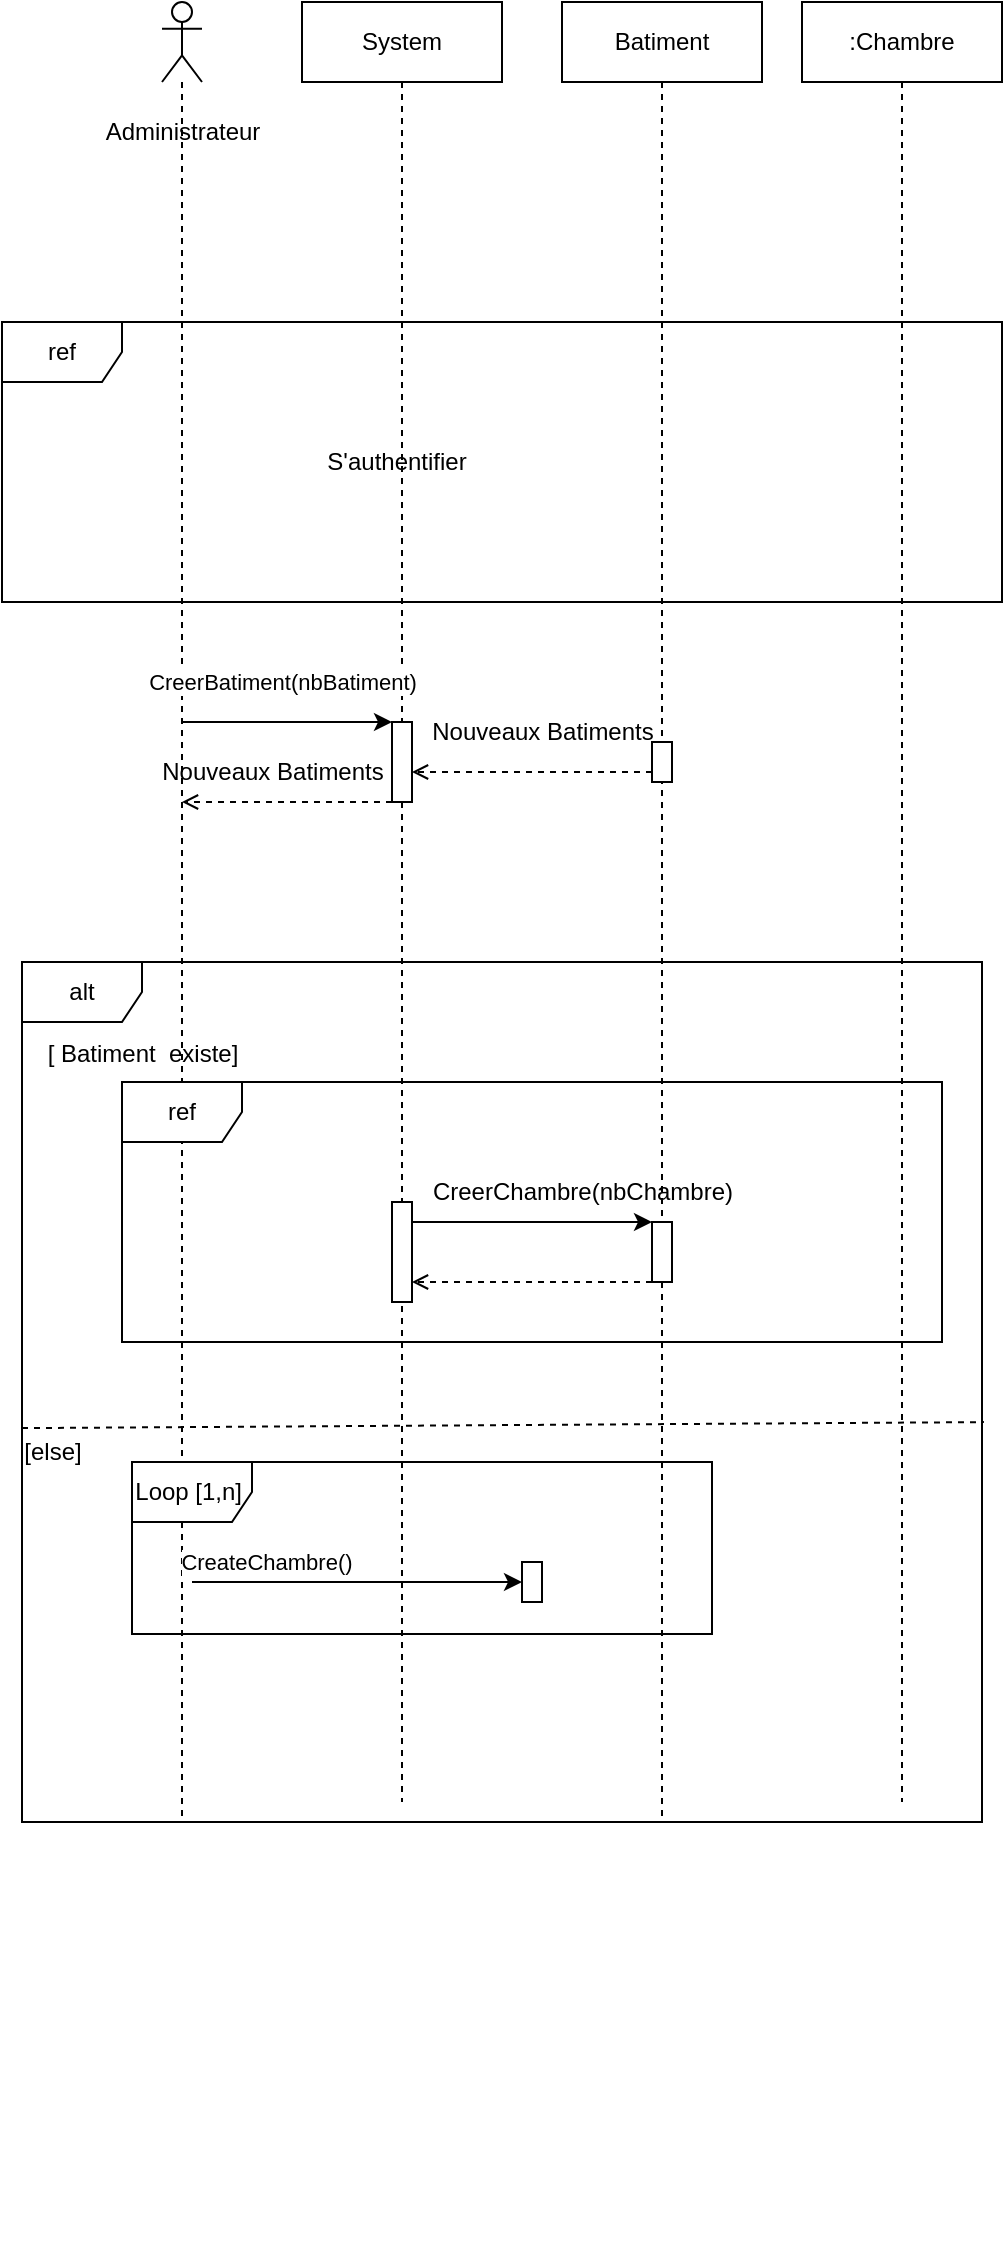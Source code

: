 <mxfile version="22.1.16" type="device">
  <diagram name="Page-1" id="Fyrgxv0nk-l1DCbMYt2q">
    <mxGraphModel dx="880" dy="524" grid="1" gridSize="10" guides="1" tooltips="1" connect="1" arrows="1" fold="1" page="1" pageScale="1" pageWidth="3300" pageHeight="2339" math="0" shadow="0">
      <root>
        <mxCell id="0" />
        <mxCell id="1" parent="0" />
        <mxCell id="cv6zOPHvLQuybEl5Lz7Z-27" value="" style="group" parent="1" vertex="1" connectable="0">
          <mxGeometry x="150" y="60" width="140" height="910" as="geometry" />
        </mxCell>
        <mxCell id="cv6zOPHvLQuybEl5Lz7Z-11" value="" style="shape=umlLifeline;perimeter=lifelinePerimeter;whiteSpace=wrap;html=1;container=1;dropTarget=0;collapsible=0;recursiveResize=0;outlineConnect=0;portConstraint=eastwest;newEdgeStyle={&quot;curved&quot;:0,&quot;rounded&quot;:0};participant=umlActor;" parent="cv6zOPHvLQuybEl5Lz7Z-27" vertex="1">
          <mxGeometry x="40" width="20" height="910.0" as="geometry" />
        </mxCell>
        <mxCell id="cv6zOPHvLQuybEl5Lz7Z-13" value="Administrateur" style="text;html=1;align=center;verticalAlign=middle;resizable=0;points=[];autosize=1;strokeColor=none;fillColor=none;" parent="cv6zOPHvLQuybEl5Lz7Z-27" vertex="1">
          <mxGeometry y="49.999" width="100" height="30" as="geometry" />
        </mxCell>
        <mxCell id="cv6zOPHvLQuybEl5Lz7Z-19" value="" style="group" parent="1" vertex="1" connectable="0">
          <mxGeometry x="110" y="220" width="500" height="960" as="geometry" />
        </mxCell>
        <mxCell id="cv6zOPHvLQuybEl5Lz7Z-10" value="ref" style="shape=umlFrame;whiteSpace=wrap;html=1;pointerEvents=0;" parent="cv6zOPHvLQuybEl5Lz7Z-19" vertex="1">
          <mxGeometry width="500" height="140" as="geometry" />
        </mxCell>
        <mxCell id="cv6zOPHvLQuybEl5Lz7Z-3" value="Batiment" style="shape=umlLifeline;perimeter=lifelinePerimeter;whiteSpace=wrap;html=1;container=1;dropTarget=0;collapsible=0;recursiveResize=0;outlineConnect=0;portConstraint=eastwest;newEdgeStyle={&quot;curved&quot;:0,&quot;rounded&quot;:0};" parent="cv6zOPHvLQuybEl5Lz7Z-19" vertex="1">
          <mxGeometry x="280" y="-160" width="100" height="910" as="geometry" />
        </mxCell>
        <mxCell id="cv6zOPHvLQuybEl5Lz7Z-34" value="" style="group;strokeColor=none;dashed=1;" parent="cv6zOPHvLQuybEl5Lz7Z-19" vertex="1" connectable="0">
          <mxGeometry x="10" y="320" width="480" height="640" as="geometry" />
        </mxCell>
        <mxCell id="cv6zOPHvLQuybEl5Lz7Z-35" value="alt" style="shape=umlFrame;whiteSpace=wrap;html=1;pointerEvents=0;" parent="cv6zOPHvLQuybEl5Lz7Z-34" vertex="1">
          <mxGeometry width="480" height="430" as="geometry" />
        </mxCell>
        <mxCell id="cv6zOPHvLQuybEl5Lz7Z-43" value="" style="endArrow=none;dashed=1;html=1;rounded=0;entryX=1.002;entryY=0.535;entryDx=0;entryDy=0;entryPerimeter=0;exitX=0;exitY=0.542;exitDx=0;exitDy=0;exitPerimeter=0;" parent="cv6zOPHvLQuybEl5Lz7Z-34" source="cv6zOPHvLQuybEl5Lz7Z-35" target="cv6zOPHvLQuybEl5Lz7Z-35" edge="1">
          <mxGeometry width="50" height="50" relative="1" as="geometry">
            <mxPoint x="30" y="280" as="sourcePoint" />
            <mxPoint x="80" y="230" as="targetPoint" />
          </mxGeometry>
        </mxCell>
        <mxCell id="cv6zOPHvLQuybEl5Lz7Z-44" value="[else]" style="text;html=1;align=center;verticalAlign=middle;resizable=0;points=[];autosize=1;strokeColor=none;fillColor=none;" parent="cv6zOPHvLQuybEl5Lz7Z-34" vertex="1">
          <mxGeometry x="-10" y="230" width="50" height="30" as="geometry" />
        </mxCell>
        <mxCell id="cv6zOPHvLQuybEl5Lz7Z-52" style="rounded=0;orthogonalLoop=1;jettySize=auto;html=1;" parent="cv6zOPHvLQuybEl5Lz7Z-34" edge="1">
          <mxGeometry relative="1" as="geometry">
            <mxPoint x="85" y="310" as="sourcePoint" />
            <mxPoint x="250" y="310" as="targetPoint" />
          </mxGeometry>
        </mxCell>
        <mxCell id="cv6zOPHvLQuybEl5Lz7Z-53" value="CreateChambre()" style="edgeLabel;html=1;align=center;verticalAlign=middle;resizable=0;points=[];" parent="cv6zOPHvLQuybEl5Lz7Z-52" vertex="1" connectable="0">
          <mxGeometry x="-0.139" relative="1" as="geometry">
            <mxPoint x="-34" y="-10" as="offset" />
          </mxGeometry>
        </mxCell>
        <mxCell id="cv6zOPHvLQuybEl5Lz7Z-45" value="" style="html=1;points=[[0,0,0,0,5],[0,1,0,0,-5],[1,0,0,0,5],[1,1,0,0,-5]];perimeter=orthogonalPerimeter;outlineConnect=0;targetShapes=umlLifeline;portConstraint=eastwest;newEdgeStyle={&quot;curved&quot;:0,&quot;rounded&quot;:0};" parent="cv6zOPHvLQuybEl5Lz7Z-34" vertex="1">
          <mxGeometry x="250" y="300" width="10" height="20" as="geometry" />
        </mxCell>
        <mxCell id="cv6zOPHvLQuybEl5Lz7Z-54" value="Loop [1,n]&amp;nbsp;" style="shape=umlFrame;whiteSpace=wrap;html=1;pointerEvents=0;" parent="cv6zOPHvLQuybEl5Lz7Z-34" vertex="1">
          <mxGeometry x="55" y="250" width="290" height="85.96" as="geometry" />
        </mxCell>
        <mxCell id="cv6zOPHvLQuybEl5Lz7Z-42" value="[ Batiment&amp;nbsp; existe]" style="text;html=1;align=center;verticalAlign=middle;resizable=0;points=[];autosize=1;strokeColor=none;fillColor=none;" parent="cv6zOPHvLQuybEl5Lz7Z-34" vertex="1">
          <mxGeometry y="31.28" width="120" height="30" as="geometry" />
        </mxCell>
        <mxCell id="cv6zOPHvLQuybEl5Lz7Z-39" value="ref" style="shape=umlFrame;whiteSpace=wrap;html=1;pointerEvents=0;" parent="cv6zOPHvLQuybEl5Lz7Z-34" vertex="1">
          <mxGeometry x="50" y="60" width="410" height="130" as="geometry" />
        </mxCell>
        <mxCell id="_Adzx_kN28MKSGZ3DlKm-1" value="System" style="shape=umlLifeline;perimeter=lifelinePerimeter;whiteSpace=wrap;html=1;container=1;dropTarget=0;collapsible=0;recursiveResize=0;outlineConnect=0;portConstraint=eastwest;newEdgeStyle={&quot;curved&quot;:0,&quot;rounded&quot;:0};" vertex="1" parent="cv6zOPHvLQuybEl5Lz7Z-34">
          <mxGeometry x="140" y="-480" width="100" height="900" as="geometry" />
        </mxCell>
        <mxCell id="_Adzx_kN28MKSGZ3DlKm-13" value="" style="html=1;points=[[0,0,0,0,5],[0,1,0,0,-5],[1,0,0,0,5],[1,1,0,0,-5]];perimeter=orthogonalPerimeter;outlineConnect=0;targetShapes=umlLifeline;portConstraint=eastwest;newEdgeStyle={&quot;curved&quot;:0,&quot;rounded&quot;:0};" vertex="1" parent="_Adzx_kN28MKSGZ3DlKm-1">
          <mxGeometry x="45" y="360" width="10" height="40" as="geometry" />
        </mxCell>
        <mxCell id="_Adzx_kN28MKSGZ3DlKm-28" style="edgeStyle=orthogonalEdgeStyle;rounded=0;orthogonalLoop=1;jettySize=auto;html=1;curved=0;" edge="1" parent="cv6zOPHvLQuybEl5Lz7Z-34" source="_Adzx_kN28MKSGZ3DlKm-25" target="_Adzx_kN28MKSGZ3DlKm-27">
          <mxGeometry relative="1" as="geometry">
            <Array as="points">
              <mxPoint x="260" y="130" />
              <mxPoint x="260" y="130" />
            </Array>
          </mxGeometry>
        </mxCell>
        <mxCell id="_Adzx_kN28MKSGZ3DlKm-25" value="" style="html=1;points=[[0,0,0,0,5],[0,1,0,0,-5],[1,0,0,0,5],[1,1,0,0,-5]];perimeter=orthogonalPerimeter;outlineConnect=0;targetShapes=umlLifeline;portConstraint=eastwest;newEdgeStyle={&quot;curved&quot;:0,&quot;rounded&quot;:0};" vertex="1" parent="cv6zOPHvLQuybEl5Lz7Z-34">
          <mxGeometry x="185" y="120" width="10" height="50" as="geometry" />
        </mxCell>
        <mxCell id="_Adzx_kN28MKSGZ3DlKm-29" style="edgeStyle=orthogonalEdgeStyle;rounded=0;orthogonalLoop=1;jettySize=auto;html=1;curved=0;dashed=1;endArrow=open;endFill=0;" edge="1" parent="cv6zOPHvLQuybEl5Lz7Z-34" source="_Adzx_kN28MKSGZ3DlKm-27" target="_Adzx_kN28MKSGZ3DlKm-25">
          <mxGeometry relative="1" as="geometry">
            <Array as="points">
              <mxPoint x="260" y="160" />
              <mxPoint x="260" y="160" />
            </Array>
          </mxGeometry>
        </mxCell>
        <mxCell id="_Adzx_kN28MKSGZ3DlKm-27" value="" style="html=1;points=[[0,0,0,0,5],[0,1,0,0,-5],[1,0,0,0,5],[1,1,0,0,-5]];perimeter=orthogonalPerimeter;outlineConnect=0;targetShapes=umlLifeline;portConstraint=eastwest;newEdgeStyle={&quot;curved&quot;:0,&quot;rounded&quot;:0};" vertex="1" parent="cv6zOPHvLQuybEl5Lz7Z-34">
          <mxGeometry x="315" y="130" width="10" height="30" as="geometry" />
        </mxCell>
        <mxCell id="_Adzx_kN28MKSGZ3DlKm-30" value="CreerChambre(nbChambre)" style="text;html=1;align=center;verticalAlign=middle;resizable=0;points=[];autosize=1;strokeColor=none;fillColor=none;" vertex="1" parent="cv6zOPHvLQuybEl5Lz7Z-34">
          <mxGeometry x="195" y="100" width="170" height="30" as="geometry" />
        </mxCell>
        <mxCell id="cv6zOPHvLQuybEl5Lz7Z-12" value="S&#39;authentifier" style="text;html=1;align=center;verticalAlign=middle;resizable=0;points=[];autosize=1;strokeColor=none;fillColor=none;" parent="cv6zOPHvLQuybEl5Lz7Z-19" vertex="1">
          <mxGeometry x="152.292" y="55" width="90" height="30" as="geometry" />
        </mxCell>
        <mxCell id="cv6zOPHvLQuybEl5Lz7Z-31" value="" style="html=1;points=[[0,0,0,0,5],[0,1,0,0,-5],[1,0,0,0,5],[1,1,0,0,-5]];perimeter=orthogonalPerimeter;outlineConnect=0;targetShapes=umlLifeline;portConstraint=eastwest;newEdgeStyle={&quot;curved&quot;:0,&quot;rounded&quot;:0};" parent="cv6zOPHvLQuybEl5Lz7Z-19" vertex="1">
          <mxGeometry x="325" y="210" width="10" height="20" as="geometry" />
        </mxCell>
        <mxCell id="_Adzx_kN28MKSGZ3DlKm-19" value="Nouveaux Batiments" style="text;html=1;align=center;verticalAlign=middle;resizable=0;points=[];autosize=1;strokeColor=none;fillColor=none;" vertex="1" parent="cv6zOPHvLQuybEl5Lz7Z-19">
          <mxGeometry x="205" y="190" width="130" height="30" as="geometry" />
        </mxCell>
        <mxCell id="_Adzx_kN28MKSGZ3DlKm-21" value="Nouveaux Batiments" style="text;html=1;align=center;verticalAlign=middle;resizable=0;points=[];autosize=1;strokeColor=none;fillColor=none;" vertex="1" parent="cv6zOPHvLQuybEl5Lz7Z-19">
          <mxGeometry x="70" y="210" width="130" height="30" as="geometry" />
        </mxCell>
        <mxCell id="_Adzx_kN28MKSGZ3DlKm-18" style="rounded=0;orthogonalLoop=1;jettySize=auto;html=1;exitX=0;exitY=1;exitDx=0;exitDy=-5;exitPerimeter=0;dashed=1;endArrow=open;endFill=0;" edge="1" parent="cv6zOPHvLQuybEl5Lz7Z-19" source="cv6zOPHvLQuybEl5Lz7Z-31" target="_Adzx_kN28MKSGZ3DlKm-13">
          <mxGeometry relative="1" as="geometry" />
        </mxCell>
        <mxCell id="_Adzx_kN28MKSGZ3DlKm-14" style="rounded=0;orthogonalLoop=1;jettySize=auto;html=1;endArrow=classic;endFill=1;" edge="1" parent="1" source="cv6zOPHvLQuybEl5Lz7Z-11" target="_Adzx_kN28MKSGZ3DlKm-13">
          <mxGeometry relative="1" as="geometry">
            <Array as="points">
              <mxPoint x="260" y="420" />
            </Array>
          </mxGeometry>
        </mxCell>
        <mxCell id="_Adzx_kN28MKSGZ3DlKm-15" value="CreerBatiment(nbBatiment)" style="edgeLabel;html=1;align=center;verticalAlign=middle;resizable=0;points=[];" vertex="1" connectable="0" parent="_Adzx_kN28MKSGZ3DlKm-14">
          <mxGeometry x="-0.062" y="2" relative="1" as="geometry">
            <mxPoint x="1" y="-18" as="offset" />
          </mxGeometry>
        </mxCell>
        <mxCell id="_Adzx_kN28MKSGZ3DlKm-20" style="rounded=0;orthogonalLoop=1;jettySize=auto;html=1;endArrow=open;endFill=0;dashed=1;" edge="1" parent="1" source="_Adzx_kN28MKSGZ3DlKm-13" target="cv6zOPHvLQuybEl5Lz7Z-11">
          <mxGeometry relative="1" as="geometry">
            <Array as="points">
              <mxPoint x="250" y="460" />
            </Array>
          </mxGeometry>
        </mxCell>
        <mxCell id="_Adzx_kN28MKSGZ3DlKm-22" value=":Chambre" style="shape=umlLifeline;perimeter=lifelinePerimeter;whiteSpace=wrap;html=1;container=1;dropTarget=0;collapsible=0;recursiveResize=0;outlineConnect=0;portConstraint=eastwest;newEdgeStyle={&quot;curved&quot;:0,&quot;rounded&quot;:0};" vertex="1" parent="1">
          <mxGeometry x="510" y="60" width="100" height="900" as="geometry" />
        </mxCell>
      </root>
    </mxGraphModel>
  </diagram>
</mxfile>
